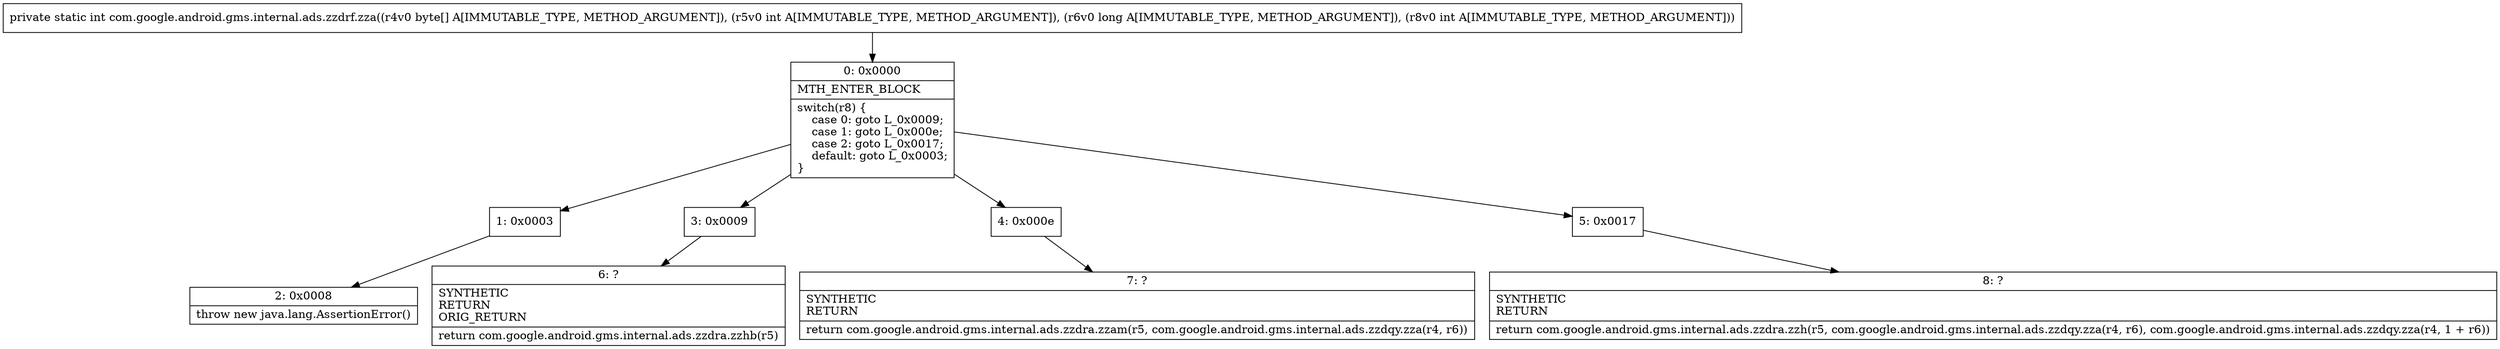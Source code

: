 digraph "CFG forcom.google.android.gms.internal.ads.zzdrf.zza([BIJI)I" {
Node_0 [shape=record,label="{0\:\ 0x0000|MTH_ENTER_BLOCK\l|switch(r8) \{\l    case 0: goto L_0x0009;\l    case 1: goto L_0x000e;\l    case 2: goto L_0x0017;\l    default: goto L_0x0003;\l\}\l}"];
Node_1 [shape=record,label="{1\:\ 0x0003}"];
Node_2 [shape=record,label="{2\:\ 0x0008|throw new java.lang.AssertionError()\l}"];
Node_3 [shape=record,label="{3\:\ 0x0009}"];
Node_4 [shape=record,label="{4\:\ 0x000e}"];
Node_5 [shape=record,label="{5\:\ 0x0017}"];
Node_6 [shape=record,label="{6\:\ ?|SYNTHETIC\lRETURN\lORIG_RETURN\l|return com.google.android.gms.internal.ads.zzdra.zzhb(r5)\l}"];
Node_7 [shape=record,label="{7\:\ ?|SYNTHETIC\lRETURN\l|return com.google.android.gms.internal.ads.zzdra.zzam(r5, com.google.android.gms.internal.ads.zzdqy.zza(r4, r6))\l}"];
Node_8 [shape=record,label="{8\:\ ?|SYNTHETIC\lRETURN\l|return com.google.android.gms.internal.ads.zzdra.zzh(r5, com.google.android.gms.internal.ads.zzdqy.zza(r4, r6), com.google.android.gms.internal.ads.zzdqy.zza(r4, 1 + r6))\l}"];
MethodNode[shape=record,label="{private static int com.google.android.gms.internal.ads.zzdrf.zza((r4v0 byte[] A[IMMUTABLE_TYPE, METHOD_ARGUMENT]), (r5v0 int A[IMMUTABLE_TYPE, METHOD_ARGUMENT]), (r6v0 long A[IMMUTABLE_TYPE, METHOD_ARGUMENT]), (r8v0 int A[IMMUTABLE_TYPE, METHOD_ARGUMENT])) }"];
MethodNode -> Node_0;
Node_0 -> Node_1;
Node_0 -> Node_3;
Node_0 -> Node_4;
Node_0 -> Node_5;
Node_1 -> Node_2;
Node_3 -> Node_6;
Node_4 -> Node_7;
Node_5 -> Node_8;
}

